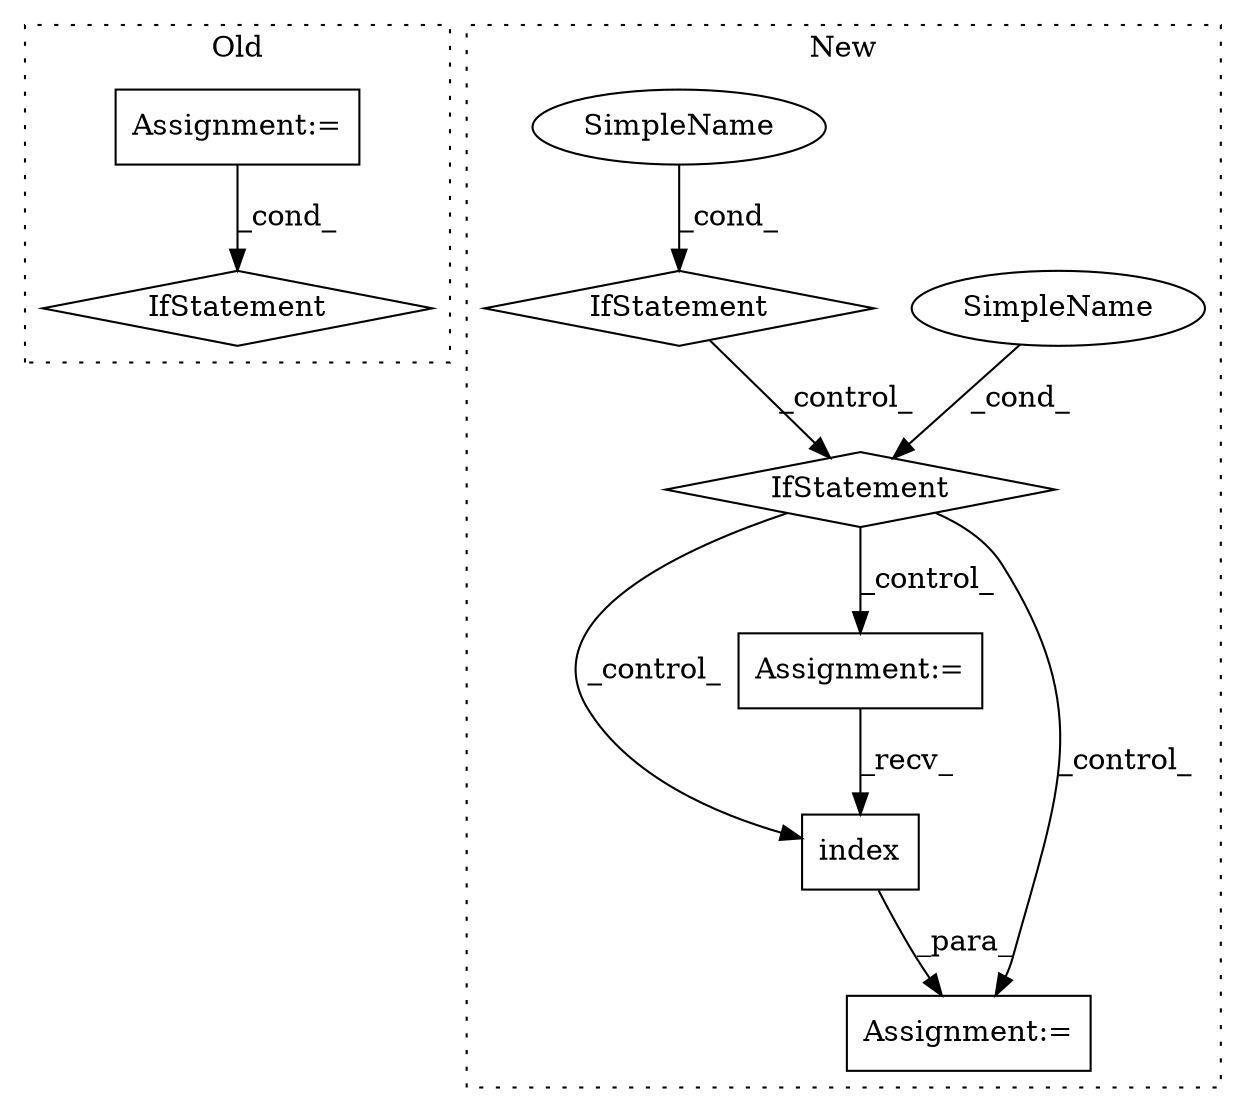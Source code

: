 digraph G {
subgraph cluster0 {
1 [label="IfStatement" a="25" s="8491,8511" l="4,2" shape="diamond"];
8 [label="Assignment:=" a="7" s="8245" l="5" shape="box"];
label = "Old";
style="dotted";
}
subgraph cluster1 {
2 [label="index" a="32" s="8944,8965" l="6,1" shape="box"];
3 [label="Assignment:=" a="7" s="8935" l="1" shape="box"];
4 [label="SimpleName" a="42" s="" l="" shape="ellipse"];
5 [label="IfStatement" a="25" s="8538,8586" l="10,2" shape="diamond"];
6 [label="SimpleName" a="42" s="8513" l="15" shape="ellipse"];
7 [label="IfStatement" a="25" s="8509,8528" l="4,2" shape="diamond"];
9 [label="Assignment:=" a="7" s="8888" l="1" shape="box"];
label = "New";
style="dotted";
}
2 -> 3 [label="_para_"];
4 -> 5 [label="_cond_"];
5 -> 2 [label="_control_"];
5 -> 9 [label="_control_"];
5 -> 3 [label="_control_"];
6 -> 7 [label="_cond_"];
7 -> 5 [label="_control_"];
8 -> 1 [label="_cond_"];
9 -> 2 [label="_recv_"];
}
